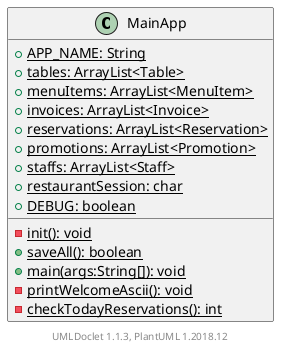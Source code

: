 @startuml

    class MainApp [[../sg/edu/ntu/scse/cz2002/MainApp.html]] {
        {static} +APP_NAME: String
        {static} +tables: ArrayList<Table>
        {static} +menuItems: ArrayList<MenuItem>
        {static} +invoices: ArrayList<Invoice>
        {static} +reservations: ArrayList<Reservation>
        {static} +promotions: ArrayList<Promotion>
        {static} +staffs: ArrayList<Staff>
        {static} +restaurantSession: char
        {static} +DEBUG: boolean
        {static} -init(): void
        {static} +saveAll(): boolean
        {static} +main(args:String[]): void
        {static} -printWelcomeAscii(): void
        {static} -checkTodayReservations(): int
    }


    center footer UMLDoclet 1.1.3, PlantUML 1.2018.12
@enduml
